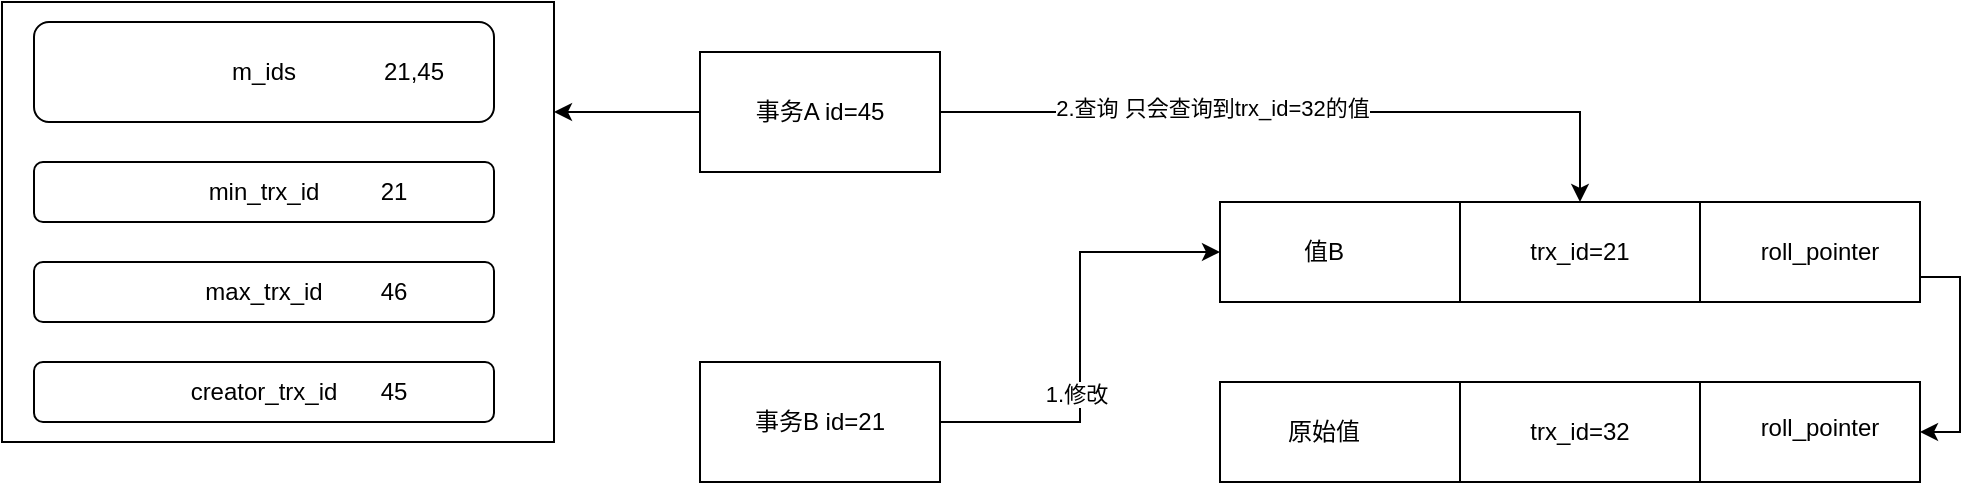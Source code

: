<mxfile version="14.0.1" type="github">
  <diagram id="37DTBReg_distsE7NNaz" name="Page-1">
    <mxGraphModel dx="2062" dy="1123" grid="0" gridSize="10" guides="1" tooltips="1" connect="1" arrows="1" fold="1" page="1" pageScale="1" pageWidth="827" pageHeight="1169" math="0" shadow="0">
      <root>
        <mxCell id="0" />
        <mxCell id="1" parent="0" />
        <mxCell id="1OLnOpQIAb67PAGbBJiW-3" value="" style="rounded=0;whiteSpace=wrap;html=1;" vertex="1" parent="1">
          <mxGeometry x="64" y="170" width="276" height="220" as="geometry" />
        </mxCell>
        <mxCell id="1OLnOpQIAb67PAGbBJiW-4" value="m_ids" style="rounded=1;whiteSpace=wrap;html=1;" vertex="1" parent="1">
          <mxGeometry x="80" y="180" width="230" height="50" as="geometry" />
        </mxCell>
        <mxCell id="1OLnOpQIAb67PAGbBJiW-5" value="min_trx_id" style="rounded=1;whiteSpace=wrap;html=1;" vertex="1" parent="1">
          <mxGeometry x="80" y="250" width="230" height="30" as="geometry" />
        </mxCell>
        <mxCell id="1OLnOpQIAb67PAGbBJiW-6" value="max_trx_id" style="rounded=1;whiteSpace=wrap;html=1;" vertex="1" parent="1">
          <mxGeometry x="80" y="300" width="230" height="30" as="geometry" />
        </mxCell>
        <mxCell id="1OLnOpQIAb67PAGbBJiW-7" value="creator_trx_id" style="rounded=1;whiteSpace=wrap;html=1;" vertex="1" parent="1">
          <mxGeometry x="80" y="350" width="230" height="30" as="geometry" />
        </mxCell>
        <mxCell id="1OLnOpQIAb67PAGbBJiW-14" style="edgeStyle=orthogonalEdgeStyle;rounded=0;orthogonalLoop=1;jettySize=auto;html=1;exitX=0;exitY=0.5;exitDx=0;exitDy=0;entryX=1;entryY=0.25;entryDx=0;entryDy=0;" edge="1" parent="1" source="1OLnOpQIAb67PAGbBJiW-8" target="1OLnOpQIAb67PAGbBJiW-3">
          <mxGeometry relative="1" as="geometry" />
        </mxCell>
        <mxCell id="1OLnOpQIAb67PAGbBJiW-41" style="edgeStyle=orthogonalEdgeStyle;rounded=0;orthogonalLoop=1;jettySize=auto;html=1;exitX=1;exitY=0.5;exitDx=0;exitDy=0;" edge="1" parent="1" source="1OLnOpQIAb67PAGbBJiW-8" target="1OLnOpQIAb67PAGbBJiW-26">
          <mxGeometry relative="1" as="geometry" />
        </mxCell>
        <mxCell id="1OLnOpQIAb67PAGbBJiW-42" value="2.查询 只会查询到trx_id=32的值" style="edgeLabel;html=1;align=center;verticalAlign=middle;resizable=0;points=[];" vertex="1" connectable="0" parent="1OLnOpQIAb67PAGbBJiW-41">
          <mxGeometry x="-0.255" y="2" relative="1" as="geometry">
            <mxPoint as="offset" />
          </mxGeometry>
        </mxCell>
        <mxCell id="1OLnOpQIAb67PAGbBJiW-8" value="事务A id=45" style="rounded=0;whiteSpace=wrap;html=1;" vertex="1" parent="1">
          <mxGeometry x="413" y="195" width="120" height="60" as="geometry" />
        </mxCell>
        <mxCell id="1OLnOpQIAb67PAGbBJiW-43" style="edgeStyle=orthogonalEdgeStyle;rounded=0;orthogonalLoop=1;jettySize=auto;html=1;exitX=1;exitY=0.5;exitDx=0;exitDy=0;entryX=0;entryY=0.5;entryDx=0;entryDy=0;" edge="1" parent="1" source="1OLnOpQIAb67PAGbBJiW-9" target="1OLnOpQIAb67PAGbBJiW-25">
          <mxGeometry relative="1" as="geometry" />
        </mxCell>
        <mxCell id="1OLnOpQIAb67PAGbBJiW-44" value="1.修改" style="edgeLabel;html=1;align=center;verticalAlign=middle;resizable=0;points=[];" vertex="1" connectable="0" parent="1OLnOpQIAb67PAGbBJiW-43">
          <mxGeometry x="-0.247" y="2" relative="1" as="geometry">
            <mxPoint as="offset" />
          </mxGeometry>
        </mxCell>
        <mxCell id="1OLnOpQIAb67PAGbBJiW-9" value="事务B id=21" style="rounded=0;whiteSpace=wrap;html=1;" vertex="1" parent="1">
          <mxGeometry x="413" y="350" width="120" height="60" as="geometry" />
        </mxCell>
        <mxCell id="1OLnOpQIAb67PAGbBJiW-10" value="21,45" style="text;html=1;strokeColor=none;fillColor=none;align=center;verticalAlign=middle;whiteSpace=wrap;rounded=0;" vertex="1" parent="1">
          <mxGeometry x="230" y="192.5" width="80" height="25" as="geometry" />
        </mxCell>
        <mxCell id="1OLnOpQIAb67PAGbBJiW-11" value="21" style="text;html=1;strokeColor=none;fillColor=none;align=center;verticalAlign=middle;whiteSpace=wrap;rounded=0;" vertex="1" parent="1">
          <mxGeometry x="240" y="255" width="40" height="20" as="geometry" />
        </mxCell>
        <mxCell id="1OLnOpQIAb67PAGbBJiW-12" value="46" style="text;html=1;strokeColor=none;fillColor=none;align=center;verticalAlign=middle;whiteSpace=wrap;rounded=0;" vertex="1" parent="1">
          <mxGeometry x="240" y="305" width="40" height="20" as="geometry" />
        </mxCell>
        <mxCell id="1OLnOpQIAb67PAGbBJiW-13" value="45" style="text;html=1;strokeColor=none;fillColor=none;align=center;verticalAlign=middle;whiteSpace=wrap;rounded=0;" vertex="1" parent="1">
          <mxGeometry x="240" y="355" width="40" height="20" as="geometry" />
        </mxCell>
        <mxCell id="1OLnOpQIAb67PAGbBJiW-22" value="" style="group" vertex="1" connectable="0" parent="1">
          <mxGeometry x="673" y="360" width="350" height="50" as="geometry" />
        </mxCell>
        <mxCell id="1OLnOpQIAb67PAGbBJiW-15" value="" style="rounded=0;whiteSpace=wrap;html=1;" vertex="1" parent="1OLnOpQIAb67PAGbBJiW-22">
          <mxGeometry width="350" height="50" as="geometry" />
        </mxCell>
        <mxCell id="1OLnOpQIAb67PAGbBJiW-16" value="" style="rounded=0;whiteSpace=wrap;html=1;" vertex="1" parent="1OLnOpQIAb67PAGbBJiW-22">
          <mxGeometry width="120" height="50" as="geometry" />
        </mxCell>
        <mxCell id="1OLnOpQIAb67PAGbBJiW-17" value="" style="rounded=0;whiteSpace=wrap;html=1;" vertex="1" parent="1OLnOpQIAb67PAGbBJiW-22">
          <mxGeometry x="120" width="120" height="50" as="geometry" />
        </mxCell>
        <mxCell id="1OLnOpQIAb67PAGbBJiW-18" value="原始值" style="text;html=1;strokeColor=none;fillColor=none;align=center;verticalAlign=middle;whiteSpace=wrap;rounded=0;" vertex="1" parent="1OLnOpQIAb67PAGbBJiW-22">
          <mxGeometry x="32" y="15" width="40" height="20" as="geometry" />
        </mxCell>
        <mxCell id="1OLnOpQIAb67PAGbBJiW-19" value="trx_id=32" style="text;html=1;strokeColor=none;fillColor=none;align=center;verticalAlign=middle;whiteSpace=wrap;rounded=0;" vertex="1" parent="1OLnOpQIAb67PAGbBJiW-22">
          <mxGeometry x="160" y="15" width="40" height="20" as="geometry" />
        </mxCell>
        <mxCell id="1OLnOpQIAb67PAGbBJiW-20" value="roll_pointer" style="text;html=1;strokeColor=none;fillColor=none;align=center;verticalAlign=middle;whiteSpace=wrap;rounded=0;" vertex="1" parent="1OLnOpQIAb67PAGbBJiW-22">
          <mxGeometry x="280" y="15" width="40" height="15" as="geometry" />
        </mxCell>
        <mxCell id="1OLnOpQIAb67PAGbBJiW-23" value="" style="group" vertex="1" connectable="0" parent="1">
          <mxGeometry x="673" y="270" width="350" height="50" as="geometry" />
        </mxCell>
        <mxCell id="1OLnOpQIAb67PAGbBJiW-24" value="" style="rounded=0;whiteSpace=wrap;html=1;" vertex="1" parent="1OLnOpQIAb67PAGbBJiW-23">
          <mxGeometry width="350" height="50" as="geometry" />
        </mxCell>
        <mxCell id="1OLnOpQIAb67PAGbBJiW-25" value="" style="rounded=0;whiteSpace=wrap;html=1;" vertex="1" parent="1OLnOpQIAb67PAGbBJiW-23">
          <mxGeometry width="120" height="50" as="geometry" />
        </mxCell>
        <mxCell id="1OLnOpQIAb67PAGbBJiW-26" value="" style="rounded=0;whiteSpace=wrap;html=1;" vertex="1" parent="1OLnOpQIAb67PAGbBJiW-23">
          <mxGeometry x="120" width="120" height="50" as="geometry" />
        </mxCell>
        <mxCell id="1OLnOpQIAb67PAGbBJiW-27" value="值B" style="text;html=1;strokeColor=none;fillColor=none;align=center;verticalAlign=middle;whiteSpace=wrap;rounded=0;" vertex="1" parent="1OLnOpQIAb67PAGbBJiW-23">
          <mxGeometry x="32" y="15" width="40" height="20" as="geometry" />
        </mxCell>
        <mxCell id="1OLnOpQIAb67PAGbBJiW-28" value="trx_id=21" style="text;html=1;strokeColor=none;fillColor=none;align=center;verticalAlign=middle;whiteSpace=wrap;rounded=0;" vertex="1" parent="1OLnOpQIAb67PAGbBJiW-23">
          <mxGeometry x="160" y="15" width="40" height="20" as="geometry" />
        </mxCell>
        <mxCell id="1OLnOpQIAb67PAGbBJiW-29" value="roll_pointer" style="text;html=1;strokeColor=none;fillColor=none;align=center;verticalAlign=middle;whiteSpace=wrap;rounded=0;" vertex="1" parent="1OLnOpQIAb67PAGbBJiW-23">
          <mxGeometry x="280" y="15" width="40" height="20" as="geometry" />
        </mxCell>
        <mxCell id="1OLnOpQIAb67PAGbBJiW-39" style="edgeStyle=orthogonalEdgeStyle;rounded=0;orthogonalLoop=1;jettySize=auto;html=1;exitX=1;exitY=0.75;exitDx=0;exitDy=0;entryX=1;entryY=0.5;entryDx=0;entryDy=0;" edge="1" parent="1" source="1OLnOpQIAb67PAGbBJiW-24" target="1OLnOpQIAb67PAGbBJiW-15">
          <mxGeometry relative="1" as="geometry" />
        </mxCell>
      </root>
    </mxGraphModel>
  </diagram>
</mxfile>
